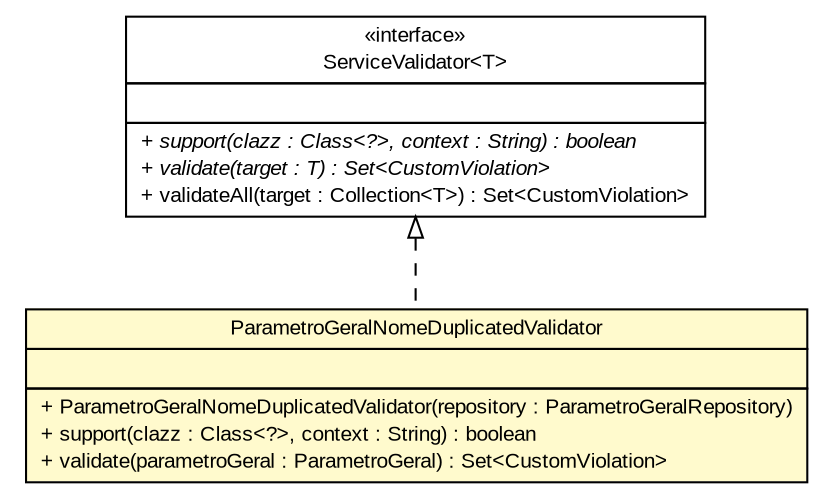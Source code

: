 #!/usr/local/bin/dot
#
# Class diagram 
# Generated by UMLGraph version R5_6 (http://www.umlgraph.org/)
#

digraph G {
	edge [fontname="arial",fontsize=10,labelfontname="arial",labelfontsize=10];
	node [fontname="arial",fontsize=10,shape=plaintext];
	nodesep=0.25;
	ranksep=0.5;
	// br.gov.to.sefaz.business.service.validation.ServiceValidator<T>
	c550778 [label=<<table title="br.gov.to.sefaz.business.service.validation.ServiceValidator" border="0" cellborder="1" cellspacing="0" cellpadding="2" port="p" href="../../../../../business/service/validation/ServiceValidator.html">
		<tr><td><table border="0" cellspacing="0" cellpadding="1">
<tr><td align="center" balign="center"> &#171;interface&#187; </td></tr>
<tr><td align="center" balign="center"> ServiceValidator&lt;T&gt; </td></tr>
		</table></td></tr>
		<tr><td><table border="0" cellspacing="0" cellpadding="1">
<tr><td align="left" balign="left">  </td></tr>
		</table></td></tr>
		<tr><td><table border="0" cellspacing="0" cellpadding="1">
<tr><td align="left" balign="left"><font face="arial italic" point-size="10.0"> + support(clazz : Class&lt;?&gt;, context : String) : boolean </font></td></tr>
<tr><td align="left" balign="left"><font face="arial italic" point-size="10.0"> + validate(target : T) : Set&lt;CustomViolation&gt; </font></td></tr>
<tr><td align="left" balign="left"> + validateAll(target : Collection&lt;T&gt;) : Set&lt;CustomViolation&gt; </td></tr>
		</table></td></tr>
		</table>>, URL="../../../../../business/service/validation/ServiceValidator.html", fontname="arial", fontcolor="black", fontsize=10.0];
	// br.gov.to.sefaz.par.gestao.business.service.validator.ParametroGeralNomeDuplicatedValidator
	c550798 [label=<<table title="br.gov.to.sefaz.par.gestao.business.service.validator.ParametroGeralNomeDuplicatedValidator" border="0" cellborder="1" cellspacing="0" cellpadding="2" port="p" bgcolor="lemonChiffon" href="./ParametroGeralNomeDuplicatedValidator.html">
		<tr><td><table border="0" cellspacing="0" cellpadding="1">
<tr><td align="center" balign="center"> ParametroGeralNomeDuplicatedValidator </td></tr>
		</table></td></tr>
		<tr><td><table border="0" cellspacing="0" cellpadding="1">
<tr><td align="left" balign="left">  </td></tr>
		</table></td></tr>
		<tr><td><table border="0" cellspacing="0" cellpadding="1">
<tr><td align="left" balign="left"> + ParametroGeralNomeDuplicatedValidator(repository : ParametroGeralRepository) </td></tr>
<tr><td align="left" balign="left"> + support(clazz : Class&lt;?&gt;, context : String) : boolean </td></tr>
<tr><td align="left" balign="left"> + validate(parametroGeral : ParametroGeral) : Set&lt;CustomViolation&gt; </td></tr>
		</table></td></tr>
		</table>>, URL="./ParametroGeralNomeDuplicatedValidator.html", fontname="arial", fontcolor="black", fontsize=10.0];
	//br.gov.to.sefaz.par.gestao.business.service.validator.ParametroGeralNomeDuplicatedValidator implements br.gov.to.sefaz.business.service.validation.ServiceValidator<T>
	c550778:p -> c550798:p [dir=back,arrowtail=empty,style=dashed];
}

